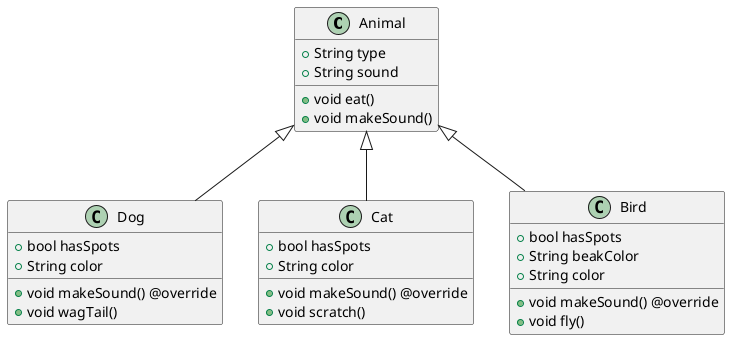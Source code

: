 @startuml
class Animal {
    + String type
    + String sound
    + void eat()
    + void makeSound()
}

class Dog extends Animal {
    + bool hasSpots
    + String color
    + void makeSound() @override
    + void wagTail()
}

class Cat extends Animal {
    + bool hasSpots
    + String color
    + void makeSound() @override
    + void scratch()
}

class Bird extends Animal {
    + bool hasSpots
    + String beakColor
    + String color
    + void makeSound() @override
    + void fly()
}

@enduml